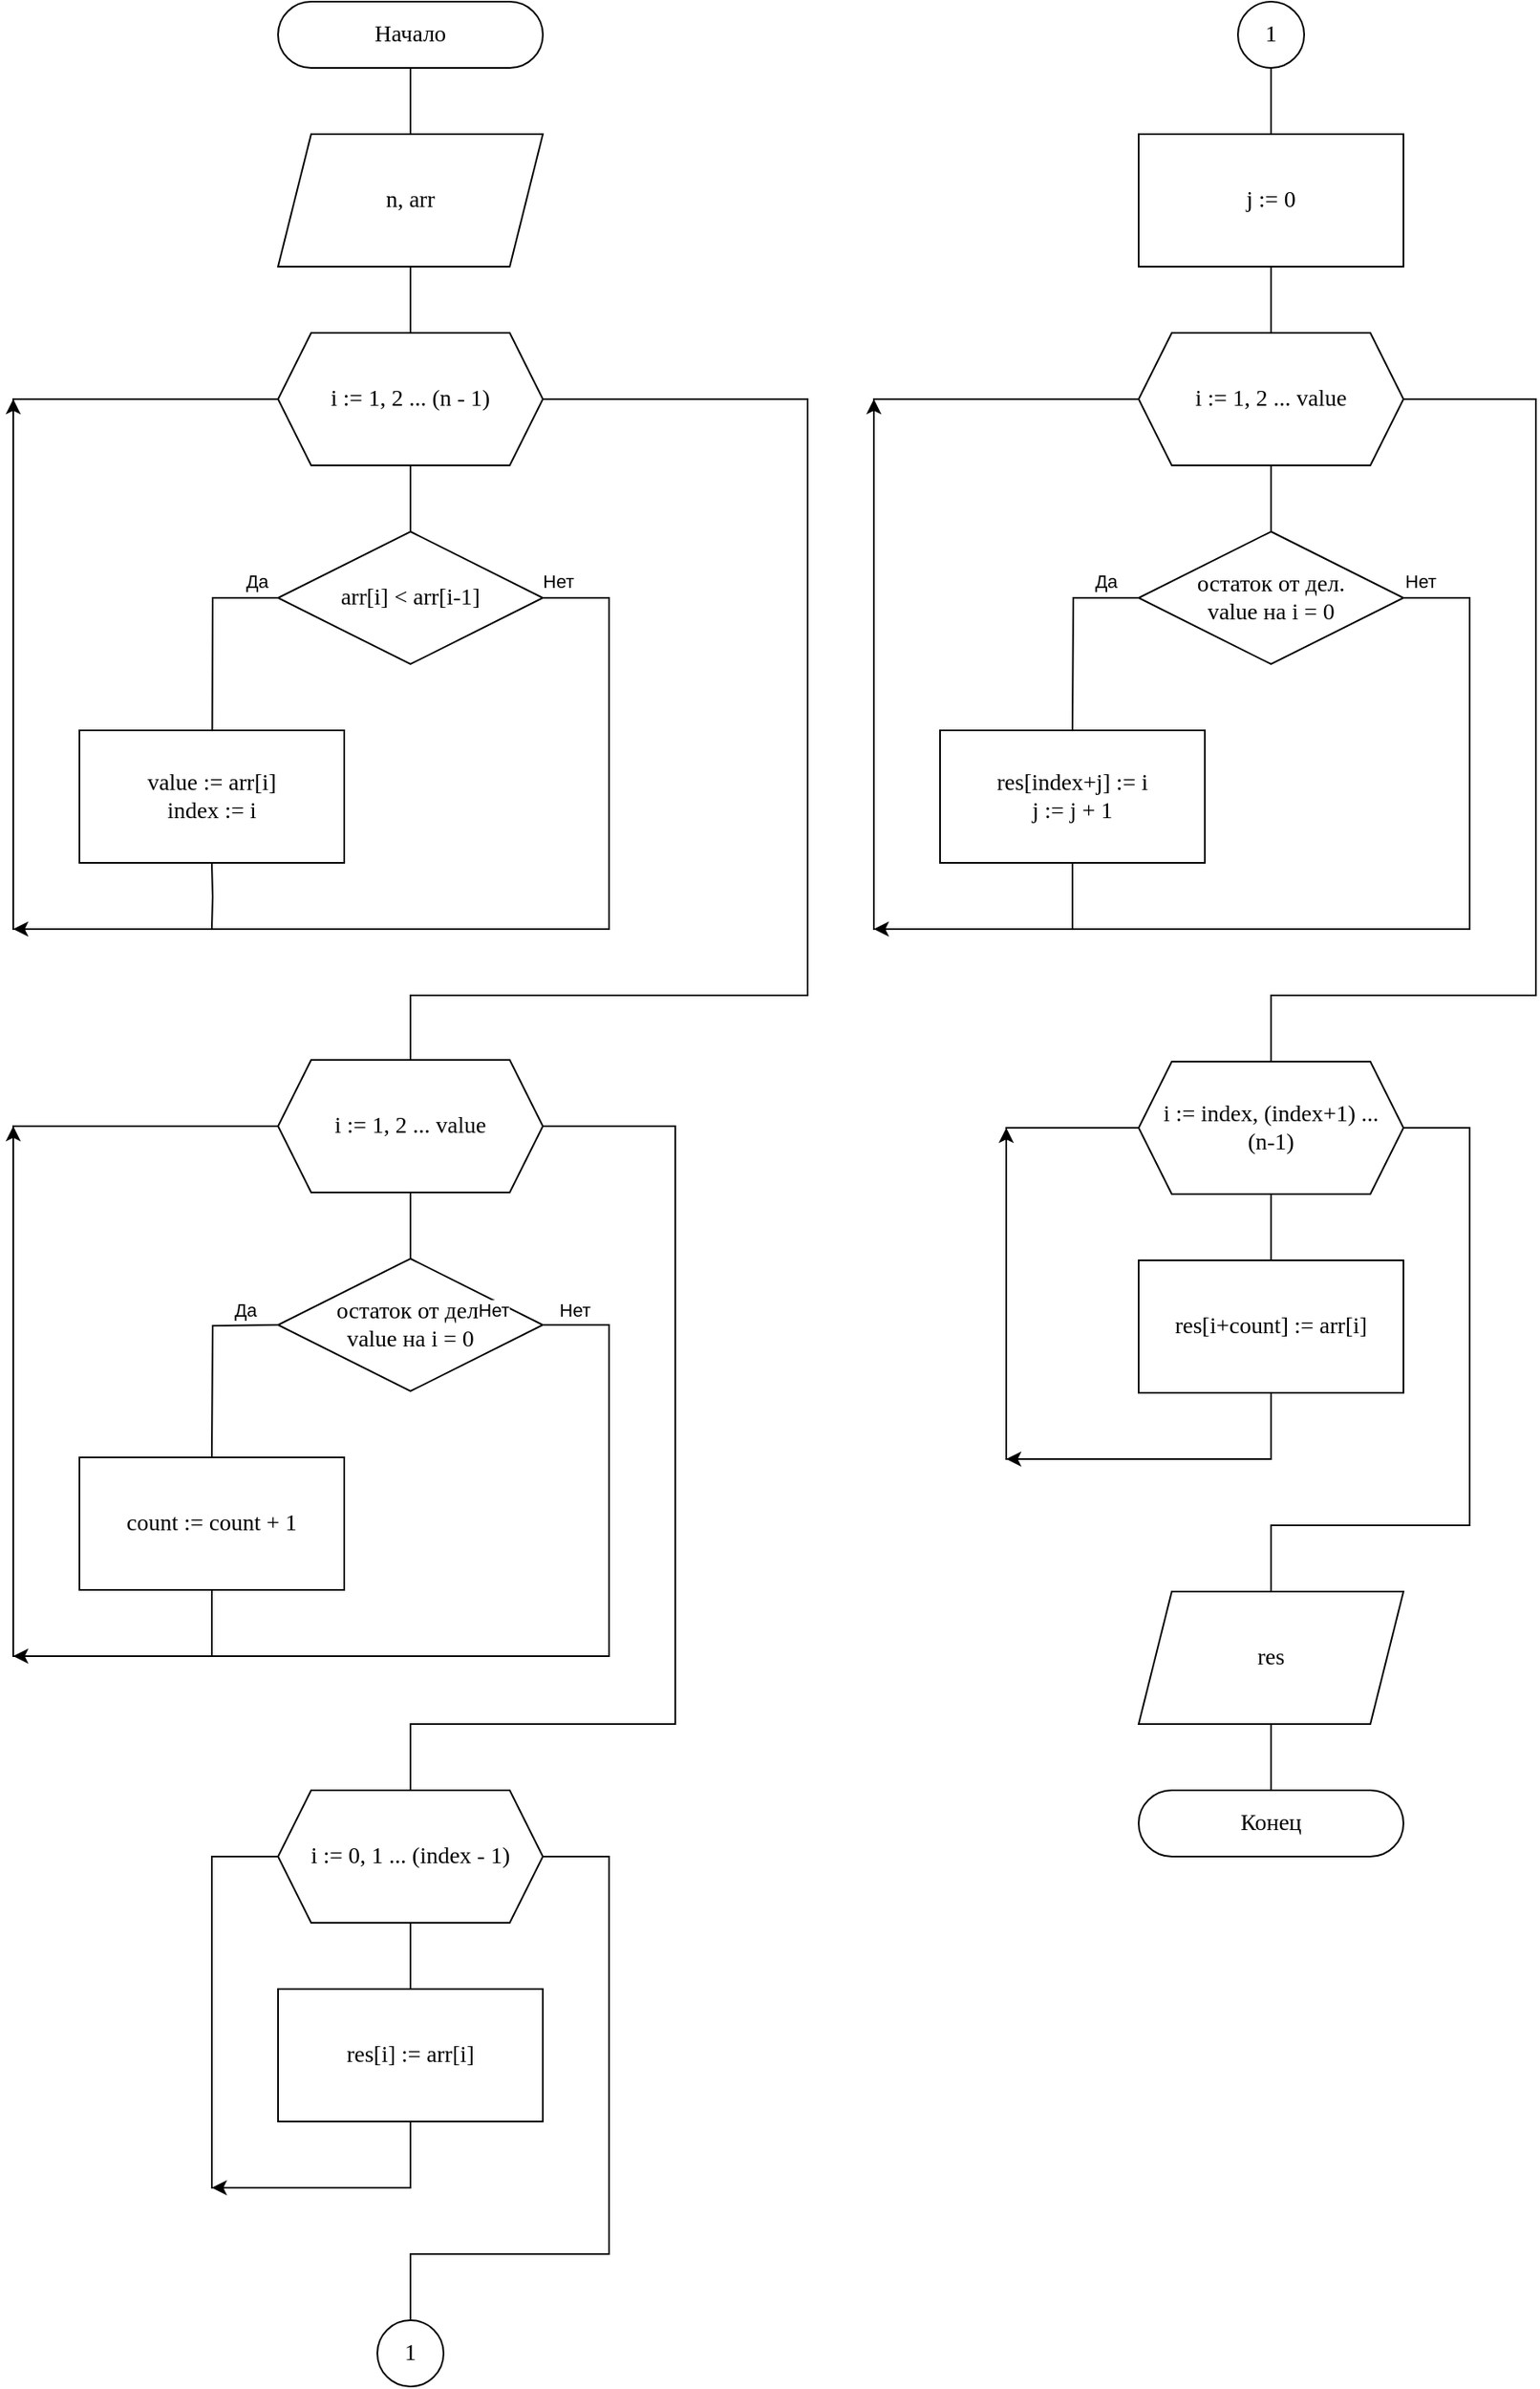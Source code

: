 <mxfile version="15.2.7" type="device"><diagram id="74fLBahH1-ht3KhmVXEA" name="Страница 1"><mxGraphModel dx="2370" dy="1370" grid="1" gridSize="10" guides="1" tooltips="1" connect="1" arrows="1" fold="1" page="1" pageScale="1" pageWidth="827" pageHeight="1169" math="1" shadow="0"><root><mxCell id="0"/><mxCell id="1" parent="0"/><mxCell id="TpP9UobI71lF7h_yWKWD-1" style="edgeStyle=orthogonalEdgeStyle;rounded=0;orthogonalLoop=1;jettySize=auto;html=1;exitX=0.5;exitY=1;exitDx=0;exitDy=0;entryX=0.5;entryY=0;entryDx=0;entryDy=0;endArrow=none;endFill=0;fontFamily=Times New Roman;fontStyle=0;fontSize=14;" edge="1" parent="1" source="TpP9UobI71lF7h_yWKWD-2" target="TpP9UobI71lF7h_yWKWD-4"><mxGeometry relative="1" as="geometry"/></mxCell><mxCell id="TpP9UobI71lF7h_yWKWD-2" value="Начало" style="rounded=1;whiteSpace=wrap;html=1;arcSize=50;fontFamily=Times New Roman;fontStyle=0;fontSize=14;" vertex="1" parent="1"><mxGeometry x="280" y="40" width="160" height="40" as="geometry"/></mxCell><mxCell id="TpP9UobI71lF7h_yWKWD-3" value="" style="edgeStyle=orthogonalEdgeStyle;rounded=0;orthogonalLoop=1;jettySize=auto;html=1;endArrow=none;endFill=0;fontSize=14;fontFamily=Times New Roman;" edge="1" parent="1" source="TpP9UobI71lF7h_yWKWD-4" target="TpP9UobI71lF7h_yWKWD-7"><mxGeometry relative="1" as="geometry"/></mxCell><mxCell id="TpP9UobI71lF7h_yWKWD-4" value="n, arr" style="shape=parallelogram;perimeter=parallelogramPerimeter;whiteSpace=wrap;html=1;fixedSize=1;fontFamily=Times New Roman;fontStyle=0;fontSize=14;" vertex="1" parent="1"><mxGeometry x="280" y="120" width="160" height="80" as="geometry"/></mxCell><mxCell id="TpP9UobI71lF7h_yWKWD-6" style="edgeStyle=orthogonalEdgeStyle;rounded=0;orthogonalLoop=1;jettySize=auto;html=1;fontSize=14;endArrow=none;endFill=0;fontFamily=Times New Roman;" edge="1" parent="1" source="TpP9UobI71lF7h_yWKWD-7"><mxGeometry relative="1" as="geometry"><mxPoint x="360" y="680" as="targetPoint"/><Array as="points"><mxPoint x="600" y="280"/><mxPoint x="600" y="640"/><mxPoint x="360" y="640"/></Array></mxGeometry></mxCell><mxCell id="TpP9UobI71lF7h_yWKWD-60" value="" style="edgeStyle=orthogonalEdgeStyle;rounded=0;orthogonalLoop=1;jettySize=auto;html=1;endArrow=none;endFill=0;" edge="1" parent="1" source="TpP9UobI71lF7h_yWKWD-7" target="TpP9UobI71lF7h_yWKWD-12"><mxGeometry relative="1" as="geometry"/></mxCell><mxCell id="TpP9UobI71lF7h_yWKWD-7" value="i := 1, 2 ... (n - 1)" style="shape=hexagon;perimeter=hexagonPerimeter2;whiteSpace=wrap;html=1;fixedSize=1;size=20;fontFamily=Times New Roman;fontStyle=0;fontSize=14;" vertex="1" parent="1"><mxGeometry x="280" y="240" width="160" height="80" as="geometry"/></mxCell><mxCell id="TpP9UobI71lF7h_yWKWD-10" style="edgeStyle=orthogonalEdgeStyle;rounded=0;orthogonalLoop=1;jettySize=auto;html=1;endArrow=none;endFill=0;fontSize=14;fontFamily=Times New Roman;" edge="1" parent="1" source="TpP9UobI71lF7h_yWKWD-12"><mxGeometry relative="1" as="geometry"><mxPoint x="240" y="560" as="targetPoint"/></mxGeometry></mxCell><mxCell id="TpP9UobI71lF7h_yWKWD-117" value="Да" style="edgeLabel;html=1;align=center;verticalAlign=middle;resizable=0;points=[];" vertex="1" connectable="0" parent="TpP9UobI71lF7h_yWKWD-10"><mxGeometry x="-0.865" y="1" relative="1" as="geometry"><mxPoint y="-11" as="offset"/></mxGeometry></mxCell><mxCell id="TpP9UobI71lF7h_yWKWD-11" style="edgeStyle=orthogonalEdgeStyle;rounded=0;orthogonalLoop=1;jettySize=auto;html=1;endArrow=none;endFill=0;entryX=0;entryY=0.5;entryDx=0;entryDy=0;fontSize=14;fontFamily=Times New Roman;exitX=1;exitY=0.5;exitDx=0;exitDy=0;" edge="1" parent="1" source="TpP9UobI71lF7h_yWKWD-12" target="TpP9UobI71lF7h_yWKWD-7"><mxGeometry relative="1" as="geometry"><mxPoint x="120" y="280" as="targetPoint"/><Array as="points"><mxPoint x="480" y="400"/><mxPoint x="480" y="600"/><mxPoint x="120" y="600"/><mxPoint x="120" y="280"/></Array></mxGeometry></mxCell><mxCell id="TpP9UobI71lF7h_yWKWD-118" value="Нет" style="edgeLabel;html=1;align=center;verticalAlign=middle;resizable=0;points=[];" vertex="1" connectable="0" parent="TpP9UobI71lF7h_yWKWD-11"><mxGeometry x="-0.983" relative="1" as="geometry"><mxPoint y="-10" as="offset"/></mxGeometry></mxCell><mxCell id="TpP9UobI71lF7h_yWKWD-12" value="arr[i] &amp;lt; arr[i-1]" style="rhombus;whiteSpace=wrap;html=1;fontSize=14;fontFamily=Times New Roman;" vertex="1" parent="1"><mxGeometry x="280" y="360" width="160" height="80" as="geometry"/></mxCell><mxCell id="TpP9UobI71lF7h_yWKWD-13" style="edgeStyle=orthogonalEdgeStyle;rounded=0;orthogonalLoop=1;jettySize=auto;html=1;fontSize=14;endArrow=none;endFill=0;fontFamily=Times New Roman;" edge="1" parent="1"><mxGeometry relative="1" as="geometry"><mxPoint x="240" y="600" as="targetPoint"/><mxPoint x="240" y="560" as="sourcePoint"/></mxGeometry></mxCell><mxCell id="TpP9UobI71lF7h_yWKWD-15" value="" style="endArrow=classic;html=1;fontSize=14;fontFamily=Times New Roman;" edge="1" parent="1"><mxGeometry width="50" height="50" relative="1" as="geometry"><mxPoint x="160" y="600" as="sourcePoint"/><mxPoint x="120" y="600" as="targetPoint"/></mxGeometry></mxCell><mxCell id="TpP9UobI71lF7h_yWKWD-16" value="" style="endArrow=classic;html=1;fontSize=14;fontFamily=Times New Roman;" edge="1" parent="1"><mxGeometry width="50" height="50" relative="1" as="geometry"><mxPoint x="120" y="320" as="sourcePoint"/><mxPoint x="120" y="280" as="targetPoint"/></mxGeometry></mxCell><mxCell id="TpP9UobI71lF7h_yWKWD-17" value="" style="edgeStyle=orthogonalEdgeStyle;rounded=0;orthogonalLoop=1;jettySize=auto;html=1;fontSize=14;endArrow=none;endFill=0;fontFamily=Times New Roman;" edge="1" parent="1" source="TpP9UobI71lF7h_yWKWD-19" target="TpP9UobI71lF7h_yWKWD-21"><mxGeometry relative="1" as="geometry"/></mxCell><mxCell id="TpP9UobI71lF7h_yWKWD-18" style="edgeStyle=orthogonalEdgeStyle;rounded=0;orthogonalLoop=1;jettySize=auto;html=1;fontSize=14;endArrow=none;endFill=0;fontFamily=Times New Roman;" edge="1" parent="1" source="TpP9UobI71lF7h_yWKWD-19"><mxGeometry relative="1" as="geometry"><mxPoint x="360" y="1120" as="targetPoint"/><Array as="points"><mxPoint x="520" y="719"/><mxPoint x="520" y="1080"/><mxPoint x="360" y="1080"/></Array></mxGeometry></mxCell><mxCell id="TpP9UobI71lF7h_yWKWD-19" value="i := 1, 2 ... value" style="shape=hexagon;perimeter=hexagonPerimeter2;whiteSpace=wrap;html=1;fixedSize=1;size=20;fontFamily=Times New Roman;fontStyle=0;fontSize=14;" vertex="1" parent="1"><mxGeometry x="280" y="679" width="160" height="80" as="geometry"/></mxCell><mxCell id="TpP9UobI71lF7h_yWKWD-20" style="edgeStyle=orthogonalEdgeStyle;rounded=0;orthogonalLoop=1;jettySize=auto;html=1;fontSize=14;endArrow=none;endFill=0;entryX=0;entryY=0.5;entryDx=0;entryDy=0;fontFamily=Times New Roman;" edge="1" parent="1" source="TpP9UobI71lF7h_yWKWD-21" target="TpP9UobI71lF7h_yWKWD-19"><mxGeometry relative="1" as="geometry"><mxPoint x="120" y="719" as="targetPoint"/><Array as="points"><mxPoint x="480" y="839"/><mxPoint x="480" y="1039"/><mxPoint x="120" y="1039"/><mxPoint x="120" y="719"/></Array></mxGeometry></mxCell><mxCell id="TpP9UobI71lF7h_yWKWD-21" value="остаток от дел.&lt;br&gt;value на i = 0" style="rhombus;whiteSpace=wrap;html=1;fontSize=14;fontFamily=Times New Roman;" vertex="1" parent="1"><mxGeometry x="280" y="799" width="160" height="80" as="geometry"/></mxCell><mxCell id="TpP9UobI71lF7h_yWKWD-22" style="edgeStyle=orthogonalEdgeStyle;rounded=0;orthogonalLoop=1;jettySize=auto;html=1;endArrow=none;endFill=0;fontSize=14;fontFamily=Times New Roman;" edge="1" parent="1"><mxGeometry relative="1" as="geometry"><mxPoint x="240" y="919" as="targetPoint"/><mxPoint x="280" y="839" as="sourcePoint"/></mxGeometry></mxCell><mxCell id="TpP9UobI71lF7h_yWKWD-23" style="edgeStyle=orthogonalEdgeStyle;rounded=0;orthogonalLoop=1;jettySize=auto;html=1;fontSize=14;endArrow=none;endFill=0;fontFamily=Times New Roman;" edge="1" parent="1" source="TpP9UobI71lF7h_yWKWD-24"><mxGeometry relative="1" as="geometry"><mxPoint x="240" y="1039.0" as="targetPoint"/></mxGeometry></mxCell><mxCell id="TpP9UobI71lF7h_yWKWD-24" value="count := count + 1" style="rounded=0;whiteSpace=wrap;html=1;fontSize=14;fontFamily=Times New Roman;" vertex="1" parent="1"><mxGeometry x="160" y="919" width="160" height="80" as="geometry"/></mxCell><mxCell id="TpP9UobI71lF7h_yWKWD-25" value="" style="endArrow=classic;html=1;fontSize=14;fontFamily=Times New Roman;" edge="1" parent="1"><mxGeometry width="50" height="50" relative="1" as="geometry"><mxPoint x="160" y="1039" as="sourcePoint"/><mxPoint x="120" y="1039" as="targetPoint"/></mxGeometry></mxCell><mxCell id="TpP9UobI71lF7h_yWKWD-26" value="" style="endArrow=classic;html=1;fontSize=14;fontFamily=Times New Roman;" edge="1" parent="1"><mxGeometry width="50" height="50" relative="1" as="geometry"><mxPoint x="120" y="759" as="sourcePoint"/><mxPoint x="120" y="719" as="targetPoint"/></mxGeometry></mxCell><mxCell id="TpP9UobI71lF7h_yWKWD-61" value="value := arr[i]&lt;br&gt;index := i" style="rounded=0;whiteSpace=wrap;html=1;fontSize=14;fontFamily=Times New Roman;" vertex="1" parent="1"><mxGeometry x="160" y="480" width="160" height="80" as="geometry"/></mxCell><mxCell id="TpP9UobI71lF7h_yWKWD-63" style="edgeStyle=orthogonalEdgeStyle;rounded=0;orthogonalLoop=1;jettySize=auto;html=1;endArrow=none;endFill=0;" edge="1" parent="1" source="TpP9UobI71lF7h_yWKWD-62"><mxGeometry relative="1" as="geometry"><mxPoint x="360" y="1240.0" as="targetPoint"/></mxGeometry></mxCell><mxCell id="TpP9UobI71lF7h_yWKWD-66" style="edgeStyle=orthogonalEdgeStyle;rounded=0;orthogonalLoop=1;jettySize=auto;html=1;endArrow=none;endFill=0;" edge="1" parent="1" source="TpP9UobI71lF7h_yWKWD-62"><mxGeometry relative="1" as="geometry"><mxPoint x="360" y="1440" as="targetPoint"/><Array as="points"><mxPoint x="480" y="1160"/><mxPoint x="480" y="1400"/><mxPoint x="360" y="1400"/></Array></mxGeometry></mxCell><mxCell id="TpP9UobI71lF7h_yWKWD-62" value="i := 0, 1 ... (index - 1)" style="shape=hexagon;perimeter=hexagonPerimeter2;whiteSpace=wrap;html=1;fixedSize=1;size=20;fontFamily=Times New Roman;fontStyle=0;fontSize=14;" vertex="1" parent="1"><mxGeometry x="280" y="1120" width="160" height="80" as="geometry"/></mxCell><mxCell id="TpP9UobI71lF7h_yWKWD-65" style="edgeStyle=orthogonalEdgeStyle;rounded=0;orthogonalLoop=1;jettySize=auto;html=1;endArrow=none;endFill=0;exitX=0.5;exitY=1;exitDx=0;exitDy=0;entryX=0;entryY=0.5;entryDx=0;entryDy=0;" edge="1" parent="1" source="TpP9UobI71lF7h_yWKWD-64" target="TpP9UobI71lF7h_yWKWD-62"><mxGeometry relative="1" as="geometry"><mxPoint x="240" y="1160" as="targetPoint"/><Array as="points"><mxPoint x="360" y="1360"/><mxPoint x="240" y="1360"/><mxPoint x="240" y="1160"/></Array></mxGeometry></mxCell><mxCell id="TpP9UobI71lF7h_yWKWD-64" value="res[i] := arr[i]" style="rounded=0;whiteSpace=wrap;html=1;fontSize=14;fontFamily=Times New Roman;" vertex="1" parent="1"><mxGeometry x="280" y="1240" width="160" height="80" as="geometry"/></mxCell><mxCell id="TpP9UobI71lF7h_yWKWD-87" value="" style="endArrow=classic;html=1;fontSize=14;fontFamily=Times New Roman;" edge="1" parent="1"><mxGeometry width="50" height="50" relative="1" as="geometry"><mxPoint x="280" y="1360" as="sourcePoint"/><mxPoint x="240" y="1360" as="targetPoint"/></mxGeometry></mxCell><mxCell id="TpP9UobI71lF7h_yWKWD-92" value="" style="edgeStyle=orthogonalEdgeStyle;rounded=0;orthogonalLoop=1;jettySize=auto;html=1;endArrow=none;endFill=0;" edge="1" parent="1" source="TpP9UobI71lF7h_yWKWD-93" target="TpP9UobI71lF7h_yWKWD-96"><mxGeometry relative="1" as="geometry"/></mxCell><mxCell id="TpP9UobI71lF7h_yWKWD-93" value="j := 0" style="rounded=0;whiteSpace=wrap;html=1;fontSize=14;fontFamily=Times New Roman;" vertex="1" parent="1"><mxGeometry x="800" y="120" width="160" height="80" as="geometry"/></mxCell><mxCell id="TpP9UobI71lF7h_yWKWD-94" value="" style="edgeStyle=orthogonalEdgeStyle;rounded=0;orthogonalLoop=1;jettySize=auto;html=1;endArrow=none;endFill=0;" edge="1" parent="1" source="TpP9UobI71lF7h_yWKWD-96" target="TpP9UobI71lF7h_yWKWD-99"><mxGeometry relative="1" as="geometry"/></mxCell><mxCell id="TpP9UobI71lF7h_yWKWD-95" style="edgeStyle=orthogonalEdgeStyle;rounded=0;orthogonalLoop=1;jettySize=auto;html=1;endArrow=none;endFill=0;" edge="1" parent="1" source="TpP9UobI71lF7h_yWKWD-96"><mxGeometry relative="1" as="geometry"><mxPoint x="880" y="680" as="targetPoint"/><Array as="points"><mxPoint x="1040" y="280"/><mxPoint x="1040" y="640"/><mxPoint x="880" y="640"/></Array></mxGeometry></mxCell><mxCell id="TpP9UobI71lF7h_yWKWD-96" value="i := 1, 2 ... value" style="shape=hexagon;perimeter=hexagonPerimeter2;whiteSpace=wrap;html=1;fixedSize=1;size=20;fontFamily=Times New Roman;fontStyle=0;fontSize=14;" vertex="1" parent="1"><mxGeometry x="800" y="240" width="160" height="80" as="geometry"/></mxCell><mxCell id="TpP9UobI71lF7h_yWKWD-97" style="edgeStyle=orthogonalEdgeStyle;rounded=0;orthogonalLoop=1;jettySize=auto;html=1;endArrow=none;endFill=0;" edge="1" parent="1" source="TpP9UobI71lF7h_yWKWD-99"><mxGeometry relative="1" as="geometry"><mxPoint x="760" y="480" as="targetPoint"/></mxGeometry></mxCell><mxCell id="TpP9UobI71lF7h_yWKWD-98" style="edgeStyle=orthogonalEdgeStyle;rounded=0;orthogonalLoop=1;jettySize=auto;html=1;endArrow=none;endFill=0;" edge="1" parent="1" source="TpP9UobI71lF7h_yWKWD-99"><mxGeometry relative="1" as="geometry"><mxPoint x="800" y="280" as="targetPoint"/><Array as="points"><mxPoint x="1000" y="400"/><mxPoint x="1000" y="600"/><mxPoint x="640" y="600"/><mxPoint x="640" y="280"/></Array></mxGeometry></mxCell><mxCell id="TpP9UobI71lF7h_yWKWD-99" value="&lt;span&gt;остаток от дел.&lt;/span&gt;&lt;br&gt;&lt;span&gt;value на i = 0&lt;/span&gt;" style="rhombus;whiteSpace=wrap;html=1;fontSize=14;fontFamily=Times New Roman;" vertex="1" parent="1"><mxGeometry x="800" y="360" width="160" height="80" as="geometry"/></mxCell><mxCell id="TpP9UobI71lF7h_yWKWD-100" style="edgeStyle=orthogonalEdgeStyle;rounded=0;orthogonalLoop=1;jettySize=auto;html=1;endArrow=none;endFill=0;" edge="1" parent="1" source="TpP9UobI71lF7h_yWKWD-101"><mxGeometry relative="1" as="geometry"><mxPoint x="760" y="600" as="targetPoint"/></mxGeometry></mxCell><mxCell id="TpP9UobI71lF7h_yWKWD-101" value="res[index+j] := i&lt;br&gt;j := j + 1" style="rounded=0;whiteSpace=wrap;html=1;fontSize=14;fontFamily=Times New Roman;" vertex="1" parent="1"><mxGeometry x="680" y="480" width="160" height="80" as="geometry"/></mxCell><mxCell id="TpP9UobI71lF7h_yWKWD-102" style="edgeStyle=orthogonalEdgeStyle;rounded=0;orthogonalLoop=1;jettySize=auto;html=1;endArrow=none;endFill=0;" edge="1" parent="1" source="TpP9UobI71lF7h_yWKWD-104"><mxGeometry relative="1" as="geometry"><mxPoint x="880" y="800" as="targetPoint"/></mxGeometry></mxCell><mxCell id="TpP9UobI71lF7h_yWKWD-103" style="edgeStyle=orthogonalEdgeStyle;rounded=0;orthogonalLoop=1;jettySize=auto;html=1;endArrow=none;endFill=0;" edge="1" parent="1" source="TpP9UobI71lF7h_yWKWD-104"><mxGeometry relative="1" as="geometry"><mxPoint x="880" y="1000" as="targetPoint"/><Array as="points"><mxPoint x="1000" y="720"/><mxPoint x="1000" y="960"/><mxPoint x="880" y="960"/></Array></mxGeometry></mxCell><mxCell id="TpP9UobI71lF7h_yWKWD-104" value="i := index, (index+1) ...&lt;br&gt;(n-1)" style="shape=hexagon;perimeter=hexagonPerimeter2;whiteSpace=wrap;html=1;fixedSize=1;size=20;fontFamily=Times New Roman;fontStyle=0;fontSize=14;" vertex="1" parent="1"><mxGeometry x="800" y="680" width="160" height="80" as="geometry"/></mxCell><mxCell id="TpP9UobI71lF7h_yWKWD-105" style="edgeStyle=orthogonalEdgeStyle;rounded=0;orthogonalLoop=1;jettySize=auto;html=1;endArrow=none;endFill=0;exitX=0.5;exitY=1;exitDx=0;exitDy=0;entryX=0;entryY=0.5;entryDx=0;entryDy=0;" edge="1" parent="1" source="TpP9UobI71lF7h_yWKWD-106" target="TpP9UobI71lF7h_yWKWD-104"><mxGeometry relative="1" as="geometry"><mxPoint x="720" y="720" as="targetPoint"/><Array as="points"><mxPoint x="880" y="920"/><mxPoint x="720" y="920"/><mxPoint x="720" y="720"/></Array></mxGeometry></mxCell><mxCell id="TpP9UobI71lF7h_yWKWD-106" value="res[i+count] := arr[i]" style="rounded=0;whiteSpace=wrap;html=1;fontSize=14;fontFamily=Times New Roman;" vertex="1" parent="1"><mxGeometry x="800" y="800" width="160" height="80" as="geometry"/></mxCell><mxCell id="TpP9UobI71lF7h_yWKWD-107" value="" style="edgeStyle=orthogonalEdgeStyle;rounded=0;orthogonalLoop=1;jettySize=auto;html=1;endArrow=none;endFill=0;" edge="1" parent="1" source="TpP9UobI71lF7h_yWKWD-108" target="TpP9UobI71lF7h_yWKWD-109"><mxGeometry relative="1" as="geometry"/></mxCell><mxCell id="TpP9UobI71lF7h_yWKWD-108" value="res" style="shape=parallelogram;perimeter=parallelogramPerimeter;whiteSpace=wrap;html=1;fixedSize=1;fontFamily=Times New Roman;fontStyle=0;fontSize=14;" vertex="1" parent="1"><mxGeometry x="800" y="1000" width="160" height="80" as="geometry"/></mxCell><mxCell id="TpP9UobI71lF7h_yWKWD-109" value="Конец" style="rounded=1;whiteSpace=wrap;html=1;arcSize=50;fontFamily=Times New Roman;fontStyle=0;fontSize=14;" vertex="1" parent="1"><mxGeometry x="800" y="1120" width="160" height="40" as="geometry"/></mxCell><mxCell id="TpP9UobI71lF7h_yWKWD-110" value="" style="endArrow=classic;html=1;fontSize=14;fontFamily=Times New Roman;" edge="1" parent="1"><mxGeometry width="50" height="50" relative="1" as="geometry"><mxPoint x="680" y="600" as="sourcePoint"/><mxPoint x="640" y="600" as="targetPoint"/></mxGeometry></mxCell><mxCell id="TpP9UobI71lF7h_yWKWD-111" value="" style="endArrow=classic;html=1;fontSize=14;fontFamily=Times New Roman;" edge="1" parent="1"><mxGeometry width="50" height="50" relative="1" as="geometry"><mxPoint x="760" y="920" as="sourcePoint"/><mxPoint x="720" y="920" as="targetPoint"/></mxGeometry></mxCell><mxCell id="TpP9UobI71lF7h_yWKWD-112" value="" style="endArrow=classic;html=1;fontSize=14;fontFamily=Times New Roman;" edge="1" parent="1"><mxGeometry width="50" height="50" relative="1" as="geometry"><mxPoint x="640" y="320" as="sourcePoint"/><mxPoint x="640" y="280" as="targetPoint"/></mxGeometry></mxCell><mxCell id="TpP9UobI71lF7h_yWKWD-113" value="" style="endArrow=classic;html=1;fontSize=14;fontFamily=Times New Roman;" edge="1" parent="1"><mxGeometry width="50" height="50" relative="1" as="geometry"><mxPoint x="720" y="760" as="sourcePoint"/><mxPoint x="720" y="720" as="targetPoint"/></mxGeometry></mxCell><mxCell id="TpP9UobI71lF7h_yWKWD-114" value="1" style="ellipse;whiteSpace=wrap;html=1;aspect=fixed;fontSize=14;fontFamily=Times New Roman;" vertex="1" parent="1"><mxGeometry x="340" y="1440" width="40" height="40" as="geometry"/></mxCell><mxCell id="TpP9UobI71lF7h_yWKWD-116" value="" style="edgeStyle=orthogonalEdgeStyle;rounded=0;orthogonalLoop=1;jettySize=auto;html=1;endArrow=none;endFill=0;" edge="1" parent="1" source="TpP9UobI71lF7h_yWKWD-115" target="TpP9UobI71lF7h_yWKWD-93"><mxGeometry relative="1" as="geometry"/></mxCell><mxCell id="TpP9UobI71lF7h_yWKWD-115" value="1" style="ellipse;whiteSpace=wrap;html=1;aspect=fixed;fontSize=14;fontFamily=Times New Roman;" vertex="1" parent="1"><mxGeometry x="860" y="40" width="40" height="40" as="geometry"/></mxCell><mxCell id="TpP9UobI71lF7h_yWKWD-119" value="Да" style="edgeLabel;html=1;align=center;verticalAlign=middle;resizable=0;points=[];" vertex="1" connectable="0" parent="1"><mxGeometry x="259.996" y="829.996" as="geometry"/></mxCell><mxCell id="TpP9UobI71lF7h_yWKWD-121" value="Нет" style="edgeLabel;html=1;align=center;verticalAlign=middle;resizable=0;points=[];" vertex="1" connectable="0" parent="1"><mxGeometry x="460" y="400" as="geometry"><mxPoint x="-50" y="430" as="offset"/></mxGeometry></mxCell><mxCell id="TpP9UobI71lF7h_yWKWD-122" value="Нет" style="edgeLabel;html=1;align=center;verticalAlign=middle;resizable=0;points=[];" vertex="1" connectable="0" parent="1"><mxGeometry x="459.167" y="830" as="geometry"/></mxCell><mxCell id="TpP9UobI71lF7h_yWKWD-123" value="Нет" style="edgeLabel;html=1;align=center;verticalAlign=middle;resizable=0;points=[];" vertex="1" connectable="0" parent="1"><mxGeometry x="969.995" y="390.002" as="geometry"/></mxCell><mxCell id="TpP9UobI71lF7h_yWKWD-124" value="Да" style="edgeLabel;html=1;align=center;verticalAlign=middle;resizable=0;points=[];" vertex="1" connectable="0" parent="1"><mxGeometry x="780" y="390" as="geometry"/></mxCell></root></mxGraphModel></diagram></mxfile>